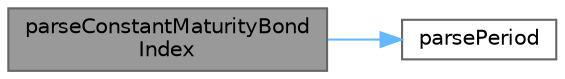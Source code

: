digraph "parseConstantMaturityBondIndex"
{
 // INTERACTIVE_SVG=YES
 // LATEX_PDF_SIZE
  bgcolor="transparent";
  edge [fontname=Helvetica,fontsize=10,labelfontname=Helvetica,labelfontsize=10];
  node [fontname=Helvetica,fontsize=10,shape=box,height=0.2,width=0.4];
  rankdir="LR";
  Node1 [label="parseConstantMaturityBond\lIndex",height=0.2,width=0.4,color="gray40", fillcolor="grey60", style="filled", fontcolor="black",tooltip="Convert std::string to QuantExt::ConstantMaturityBondIndex."];
  Node1 -> Node2 [color="steelblue1",style="solid"];
  Node2 [label="parsePeriod",height=0.2,width=0.4,color="grey40", fillcolor="white", style="filled",URL="$group__utilities.html#ga8e0623e2cb01e250e9cfec4619256208",tooltip="Convert text to QuantLib::Period."];
}
